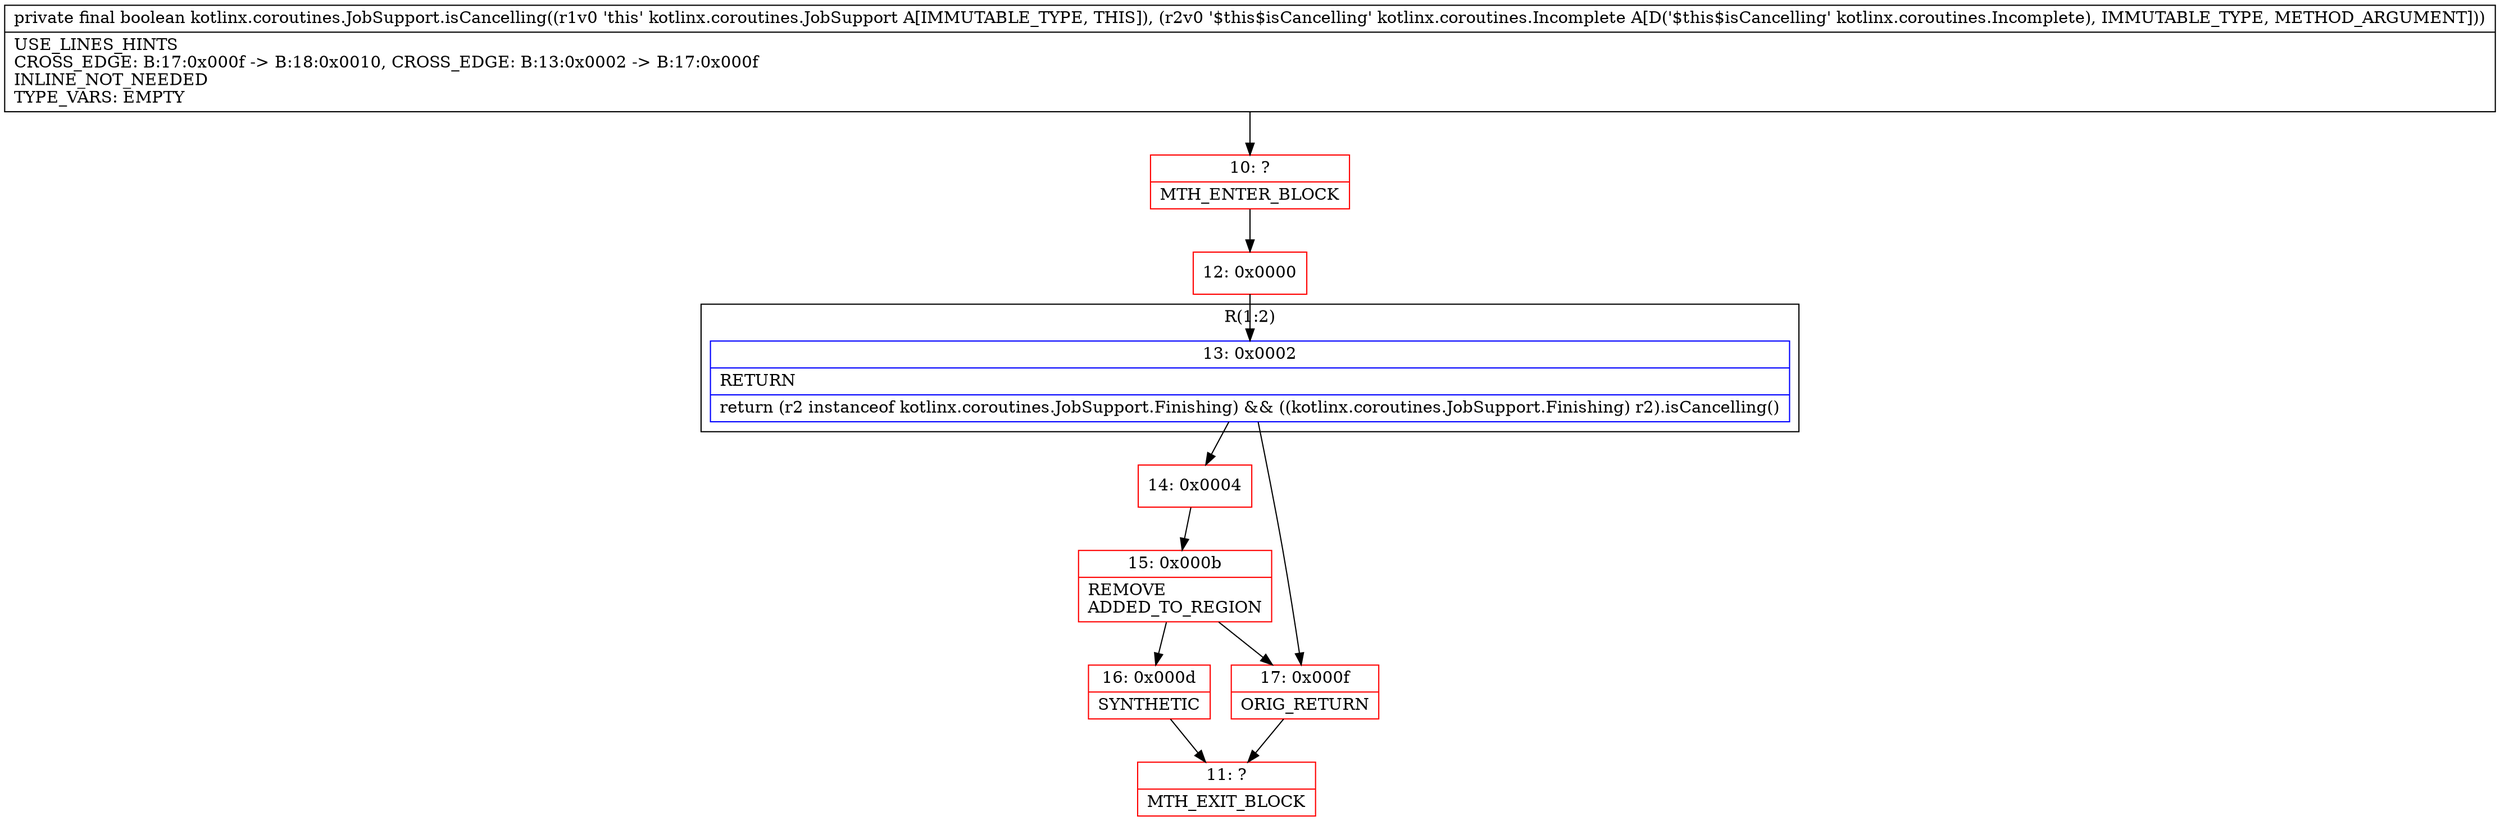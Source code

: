 digraph "CFG forkotlinx.coroutines.JobSupport.isCancelling(Lkotlinx\/coroutines\/Incomplete;)Z" {
subgraph cluster_Region_1564528427 {
label = "R(1:2)";
node [shape=record,color=blue];
Node_13 [shape=record,label="{13\:\ 0x0002|RETURN\l|return (r2 instanceof kotlinx.coroutines.JobSupport.Finishing) && ((kotlinx.coroutines.JobSupport.Finishing) r2).isCancelling()\l}"];
}
Node_10 [shape=record,color=red,label="{10\:\ ?|MTH_ENTER_BLOCK\l}"];
Node_12 [shape=record,color=red,label="{12\:\ 0x0000}"];
Node_14 [shape=record,color=red,label="{14\:\ 0x0004}"];
Node_15 [shape=record,color=red,label="{15\:\ 0x000b|REMOVE\lADDED_TO_REGION\l}"];
Node_16 [shape=record,color=red,label="{16\:\ 0x000d|SYNTHETIC\l}"];
Node_11 [shape=record,color=red,label="{11\:\ ?|MTH_EXIT_BLOCK\l}"];
Node_17 [shape=record,color=red,label="{17\:\ 0x000f|ORIG_RETURN\l}"];
MethodNode[shape=record,label="{private final boolean kotlinx.coroutines.JobSupport.isCancelling((r1v0 'this' kotlinx.coroutines.JobSupport A[IMMUTABLE_TYPE, THIS]), (r2v0 '$this$isCancelling' kotlinx.coroutines.Incomplete A[D('$this$isCancelling' kotlinx.coroutines.Incomplete), IMMUTABLE_TYPE, METHOD_ARGUMENT]))  | USE_LINES_HINTS\lCROSS_EDGE: B:17:0x000f \-\> B:18:0x0010, CROSS_EDGE: B:13:0x0002 \-\> B:17:0x000f\lINLINE_NOT_NEEDED\lTYPE_VARS: EMPTY\l}"];
MethodNode -> Node_10;Node_13 -> Node_14;
Node_13 -> Node_17;
Node_10 -> Node_12;
Node_12 -> Node_13;
Node_14 -> Node_15;
Node_15 -> Node_16;
Node_15 -> Node_17;
Node_16 -> Node_11;
Node_17 -> Node_11;
}

